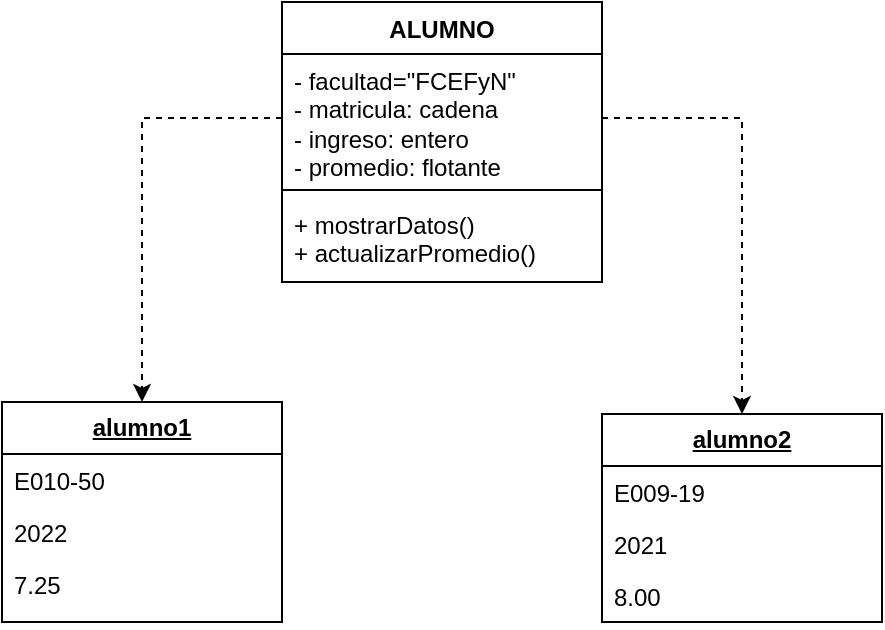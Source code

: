 <mxfile version="24.0.4" type="device">
  <diagram id="C5RBs43oDa-KdzZeNtuy" name="Page-1">
    <mxGraphModel dx="784" dy="613" grid="1" gridSize="10" guides="1" tooltips="1" connect="1" arrows="1" fold="1" page="1" pageScale="1" pageWidth="827" pageHeight="1169" math="0" shadow="0">
      <root>
        <mxCell id="WIyWlLk6GJQsqaUBKTNV-0" />
        <mxCell id="WIyWlLk6GJQsqaUBKTNV-1" parent="WIyWlLk6GJQsqaUBKTNV-0" />
        <mxCell id="UeHZy24vmeuB_jW6b5Yx-0" value="ALUMNO" style="swimlane;fontStyle=1;align=center;verticalAlign=top;childLayout=stackLayout;horizontal=1;startSize=26;horizontalStack=0;resizeParent=1;resizeParentMax=0;resizeLast=0;collapsible=1;marginBottom=0;whiteSpace=wrap;html=1;" vertex="1" parent="WIyWlLk6GJQsqaUBKTNV-1">
          <mxGeometry x="334" y="50" width="160" height="140" as="geometry" />
        </mxCell>
        <mxCell id="UeHZy24vmeuB_jW6b5Yx-1" value="- facultad=&quot;FCEFyN&quot;&lt;div&gt;- matricula: cadena&lt;/div&gt;&lt;div&gt;- ingreso: entero&lt;/div&gt;&lt;div&gt;- promedio: flotante&lt;/div&gt;" style="text;strokeColor=none;fillColor=none;align=left;verticalAlign=top;spacingLeft=4;spacingRight=4;overflow=hidden;rotatable=0;points=[[0,0.5],[1,0.5]];portConstraint=eastwest;whiteSpace=wrap;html=1;" vertex="1" parent="UeHZy24vmeuB_jW6b5Yx-0">
          <mxGeometry y="26" width="160" height="64" as="geometry" />
        </mxCell>
        <mxCell id="UeHZy24vmeuB_jW6b5Yx-2" value="" style="line;strokeWidth=1;fillColor=none;align=left;verticalAlign=middle;spacingTop=-1;spacingLeft=3;spacingRight=3;rotatable=0;labelPosition=right;points=[];portConstraint=eastwest;strokeColor=inherit;" vertex="1" parent="UeHZy24vmeuB_jW6b5Yx-0">
          <mxGeometry y="90" width="160" height="8" as="geometry" />
        </mxCell>
        <mxCell id="UeHZy24vmeuB_jW6b5Yx-3" value="+ mostrarDatos()&lt;div&gt;+ actualizarPromedio()&lt;/div&gt;" style="text;strokeColor=none;fillColor=none;align=left;verticalAlign=top;spacingLeft=4;spacingRight=4;overflow=hidden;rotatable=0;points=[[0,0.5],[1,0.5]];portConstraint=eastwest;whiteSpace=wrap;html=1;" vertex="1" parent="UeHZy24vmeuB_jW6b5Yx-0">
          <mxGeometry y="98" width="160" height="42" as="geometry" />
        </mxCell>
        <mxCell id="UeHZy24vmeuB_jW6b5Yx-4" value="&lt;u&gt;&lt;b&gt;alumno2&lt;/b&gt;&lt;/u&gt;" style="swimlane;fontStyle=0;childLayout=stackLayout;horizontal=1;startSize=26;fillColor=none;horizontalStack=0;resizeParent=1;resizeParentMax=0;resizeLast=0;collapsible=1;marginBottom=0;whiteSpace=wrap;html=1;" vertex="1" parent="WIyWlLk6GJQsqaUBKTNV-1">
          <mxGeometry x="494" y="256" width="140" height="104" as="geometry" />
        </mxCell>
        <mxCell id="UeHZy24vmeuB_jW6b5Yx-5" value="E009-19" style="text;strokeColor=none;fillColor=none;align=left;verticalAlign=top;spacingLeft=4;spacingRight=4;overflow=hidden;rotatable=0;points=[[0,0.5],[1,0.5]];portConstraint=eastwest;whiteSpace=wrap;html=1;" vertex="1" parent="UeHZy24vmeuB_jW6b5Yx-4">
          <mxGeometry y="26" width="140" height="26" as="geometry" />
        </mxCell>
        <mxCell id="UeHZy24vmeuB_jW6b5Yx-12" value="2021" style="text;strokeColor=none;fillColor=none;align=left;verticalAlign=top;spacingLeft=4;spacingRight=4;overflow=hidden;rotatable=0;points=[[0,0.5],[1,0.5]];portConstraint=eastwest;whiteSpace=wrap;html=1;" vertex="1" parent="UeHZy24vmeuB_jW6b5Yx-4">
          <mxGeometry y="52" width="140" height="26" as="geometry" />
        </mxCell>
        <mxCell id="UeHZy24vmeuB_jW6b5Yx-7" value="8.00" style="text;strokeColor=none;fillColor=none;align=left;verticalAlign=top;spacingLeft=4;spacingRight=4;overflow=hidden;rotatable=0;points=[[0,0.5],[1,0.5]];portConstraint=eastwest;whiteSpace=wrap;html=1;" vertex="1" parent="UeHZy24vmeuB_jW6b5Yx-4">
          <mxGeometry y="78" width="140" height="26" as="geometry" />
        </mxCell>
        <mxCell id="UeHZy24vmeuB_jW6b5Yx-8" value="&lt;u&gt;&lt;b&gt;alumno1&lt;/b&gt;&lt;/u&gt;" style="swimlane;fontStyle=0;childLayout=stackLayout;horizontal=1;startSize=26;fillColor=none;horizontalStack=0;resizeParent=1;resizeParentMax=0;resizeLast=0;collapsible=1;marginBottom=0;whiteSpace=wrap;html=1;" vertex="1" parent="WIyWlLk6GJQsqaUBKTNV-1">
          <mxGeometry x="194" y="250" width="140" height="110" as="geometry" />
        </mxCell>
        <mxCell id="UeHZy24vmeuB_jW6b5Yx-9" value="E010-50" style="text;strokeColor=none;fillColor=none;align=left;verticalAlign=top;spacingLeft=4;spacingRight=4;overflow=hidden;rotatable=0;points=[[0,0.5],[1,0.5]];portConstraint=eastwest;whiteSpace=wrap;html=1;" vertex="1" parent="UeHZy24vmeuB_jW6b5Yx-8">
          <mxGeometry y="26" width="140" height="26" as="geometry" />
        </mxCell>
        <mxCell id="UeHZy24vmeuB_jW6b5Yx-10" value="2022" style="text;strokeColor=none;fillColor=none;align=left;verticalAlign=top;spacingLeft=4;spacingRight=4;overflow=hidden;rotatable=0;points=[[0,0.5],[1,0.5]];portConstraint=eastwest;whiteSpace=wrap;html=1;" vertex="1" parent="UeHZy24vmeuB_jW6b5Yx-8">
          <mxGeometry y="52" width="140" height="26" as="geometry" />
        </mxCell>
        <mxCell id="UeHZy24vmeuB_jW6b5Yx-11" value="7.25" style="text;strokeColor=none;fillColor=none;align=left;verticalAlign=top;spacingLeft=4;spacingRight=4;overflow=hidden;rotatable=0;points=[[0,0.5],[1,0.5]];portConstraint=eastwest;whiteSpace=wrap;html=1;" vertex="1" parent="UeHZy24vmeuB_jW6b5Yx-8">
          <mxGeometry y="78" width="140" height="32" as="geometry" />
        </mxCell>
        <mxCell id="UeHZy24vmeuB_jW6b5Yx-14" style="edgeStyle=orthogonalEdgeStyle;rounded=0;orthogonalLoop=1;jettySize=auto;html=1;exitX=1;exitY=0.5;exitDx=0;exitDy=0;entryX=0.5;entryY=0;entryDx=0;entryDy=0;dashed=1;" edge="1" parent="WIyWlLk6GJQsqaUBKTNV-1" source="UeHZy24vmeuB_jW6b5Yx-1" target="UeHZy24vmeuB_jW6b5Yx-4">
          <mxGeometry relative="1" as="geometry" />
        </mxCell>
        <mxCell id="UeHZy24vmeuB_jW6b5Yx-17" style="edgeStyle=orthogonalEdgeStyle;rounded=0;orthogonalLoop=1;jettySize=auto;html=1;exitX=0;exitY=0.5;exitDx=0;exitDy=0;entryX=0.5;entryY=0;entryDx=0;entryDy=0;dashed=1;" edge="1" parent="WIyWlLk6GJQsqaUBKTNV-1" source="UeHZy24vmeuB_jW6b5Yx-1" target="UeHZy24vmeuB_jW6b5Yx-8">
          <mxGeometry relative="1" as="geometry" />
        </mxCell>
      </root>
    </mxGraphModel>
  </diagram>
</mxfile>

